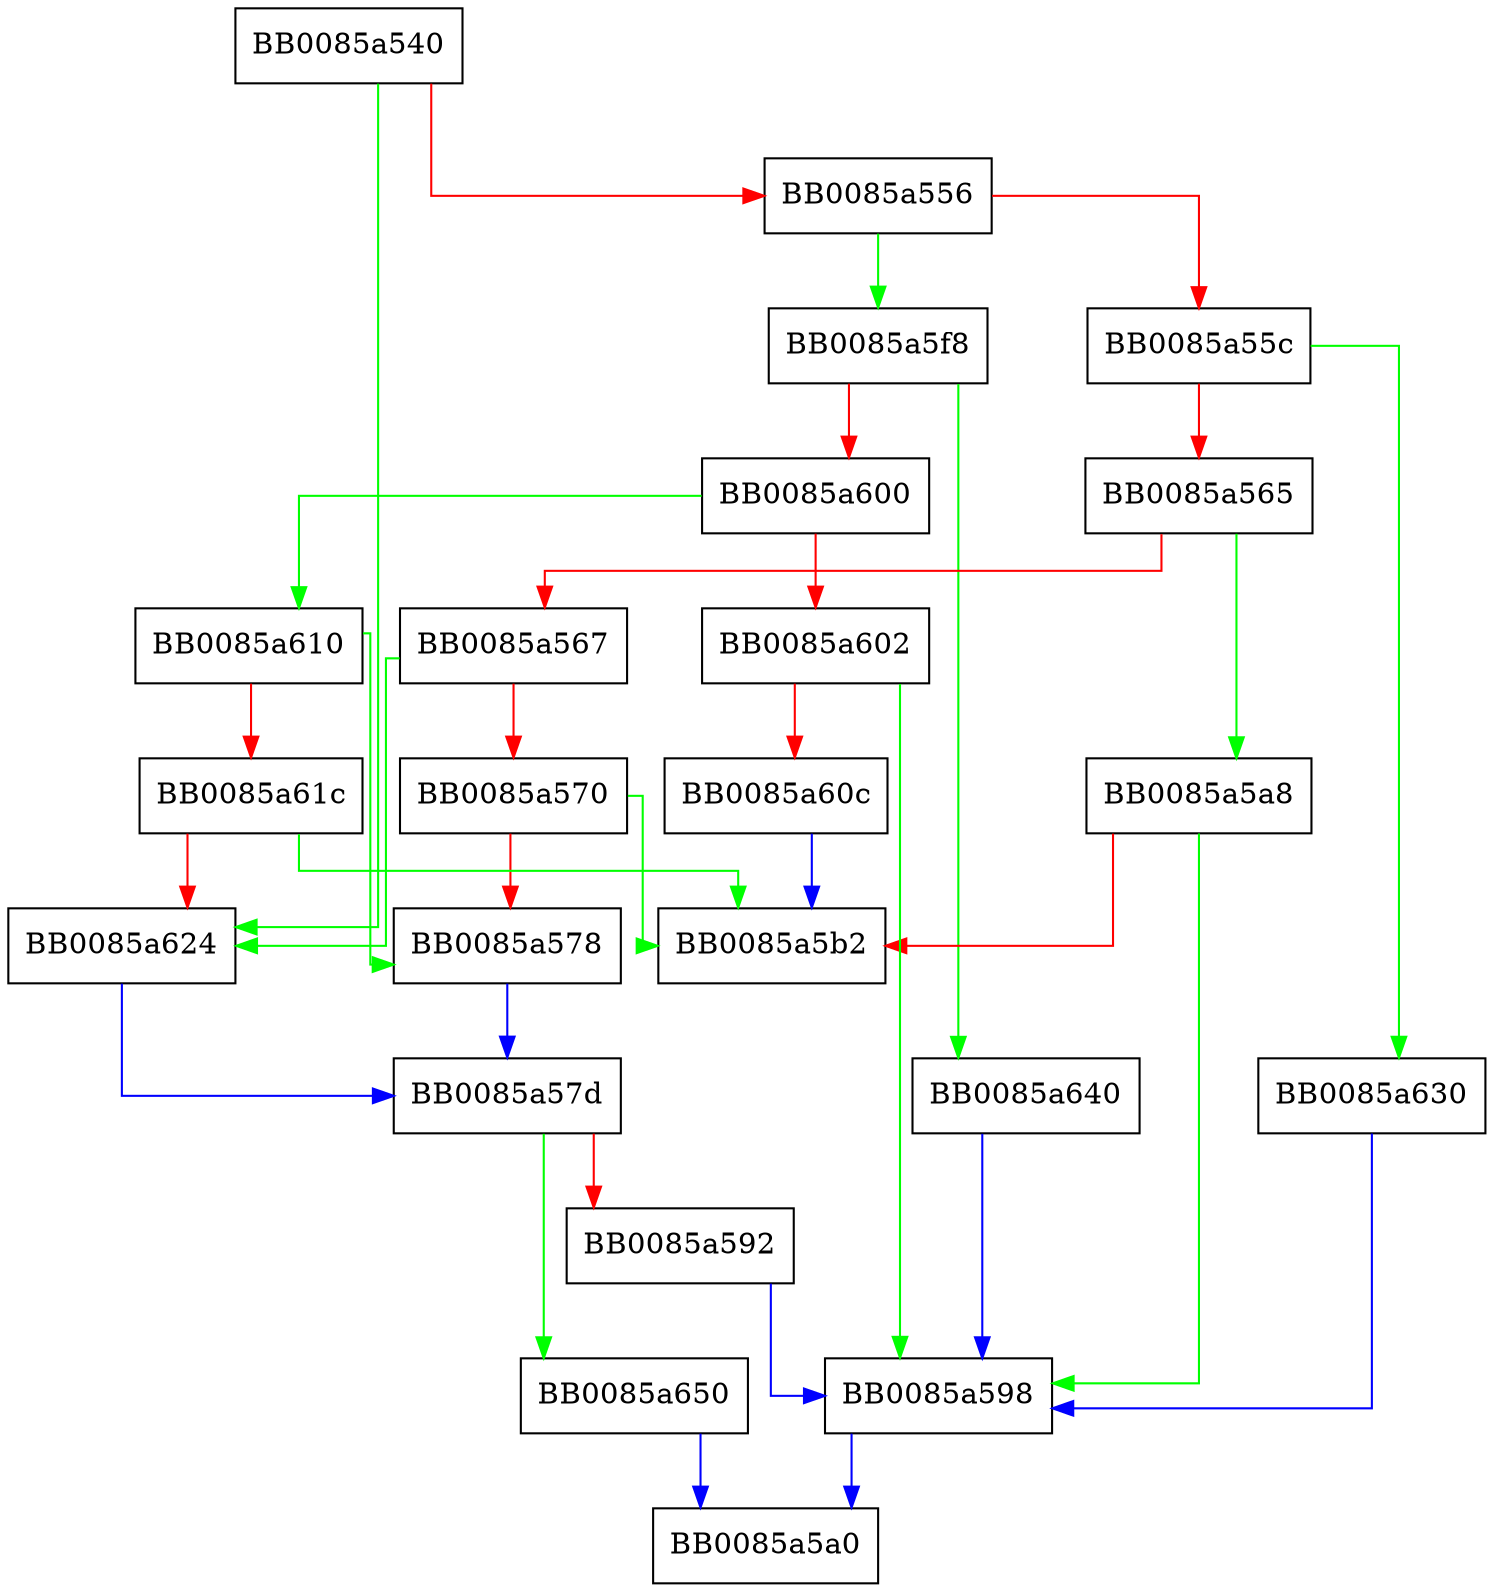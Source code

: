 digraph ossl_rsa_key_op_get_protect {
  node [shape="box"];
  graph [splines=ortho];
  BB0085a540 -> BB0085a624 [color="green"];
  BB0085a540 -> BB0085a556 [color="red"];
  BB0085a556 -> BB0085a5f8 [color="green"];
  BB0085a556 -> BB0085a55c [color="red"];
  BB0085a55c -> BB0085a630 [color="green"];
  BB0085a55c -> BB0085a565 [color="red"];
  BB0085a565 -> BB0085a5a8 [color="green"];
  BB0085a565 -> BB0085a567 [color="red"];
  BB0085a567 -> BB0085a624 [color="green"];
  BB0085a567 -> BB0085a570 [color="red"];
  BB0085a570 -> BB0085a5b2 [color="green"];
  BB0085a570 -> BB0085a578 [color="red"];
  BB0085a578 -> BB0085a57d [color="blue"];
  BB0085a57d -> BB0085a650 [color="green"];
  BB0085a57d -> BB0085a592 [color="red"];
  BB0085a592 -> BB0085a598 [color="blue"];
  BB0085a598 -> BB0085a5a0 [color="blue"];
  BB0085a5a8 -> BB0085a598 [color="green"];
  BB0085a5a8 -> BB0085a5b2 [color="red"];
  BB0085a5f8 -> BB0085a640 [color="green"];
  BB0085a5f8 -> BB0085a600 [color="red"];
  BB0085a600 -> BB0085a610 [color="green"];
  BB0085a600 -> BB0085a602 [color="red"];
  BB0085a602 -> BB0085a598 [color="green"];
  BB0085a602 -> BB0085a60c [color="red"];
  BB0085a60c -> BB0085a5b2 [color="blue"];
  BB0085a610 -> BB0085a578 [color="green"];
  BB0085a610 -> BB0085a61c [color="red"];
  BB0085a61c -> BB0085a5b2 [color="green"];
  BB0085a61c -> BB0085a624 [color="red"];
  BB0085a624 -> BB0085a57d [color="blue"];
  BB0085a630 -> BB0085a598 [color="blue"];
  BB0085a640 -> BB0085a598 [color="blue"];
  BB0085a650 -> BB0085a5a0 [color="blue"];
}